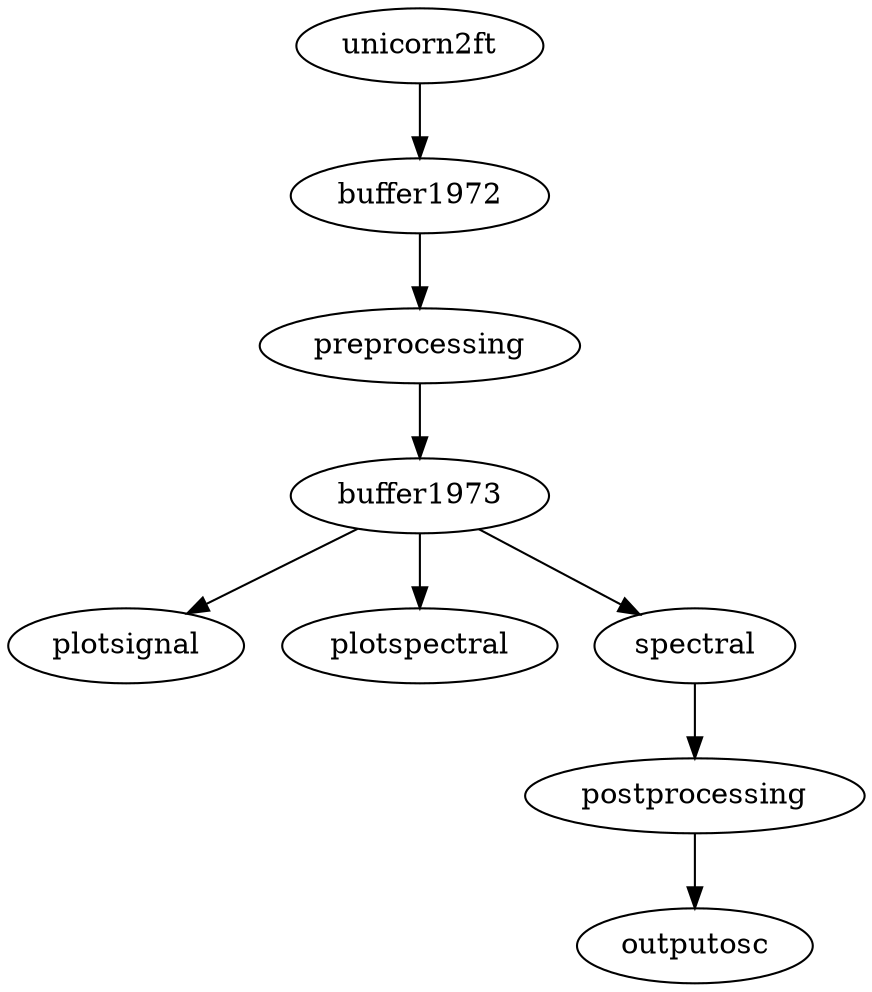 # To convert this into a bitmap representation, do this
#   dot -Tpng -o patch.png patch.dot
#
digraph {
  unicorn2ft -> buffer1972 -> preprocessing -> buffer1973;
  buffer1973 -> plotsignal;
  buffer1973 -> plotspectral;
  buffer1973 -> spectral;
  spectral -> postprocessing -> outputosc;
}
